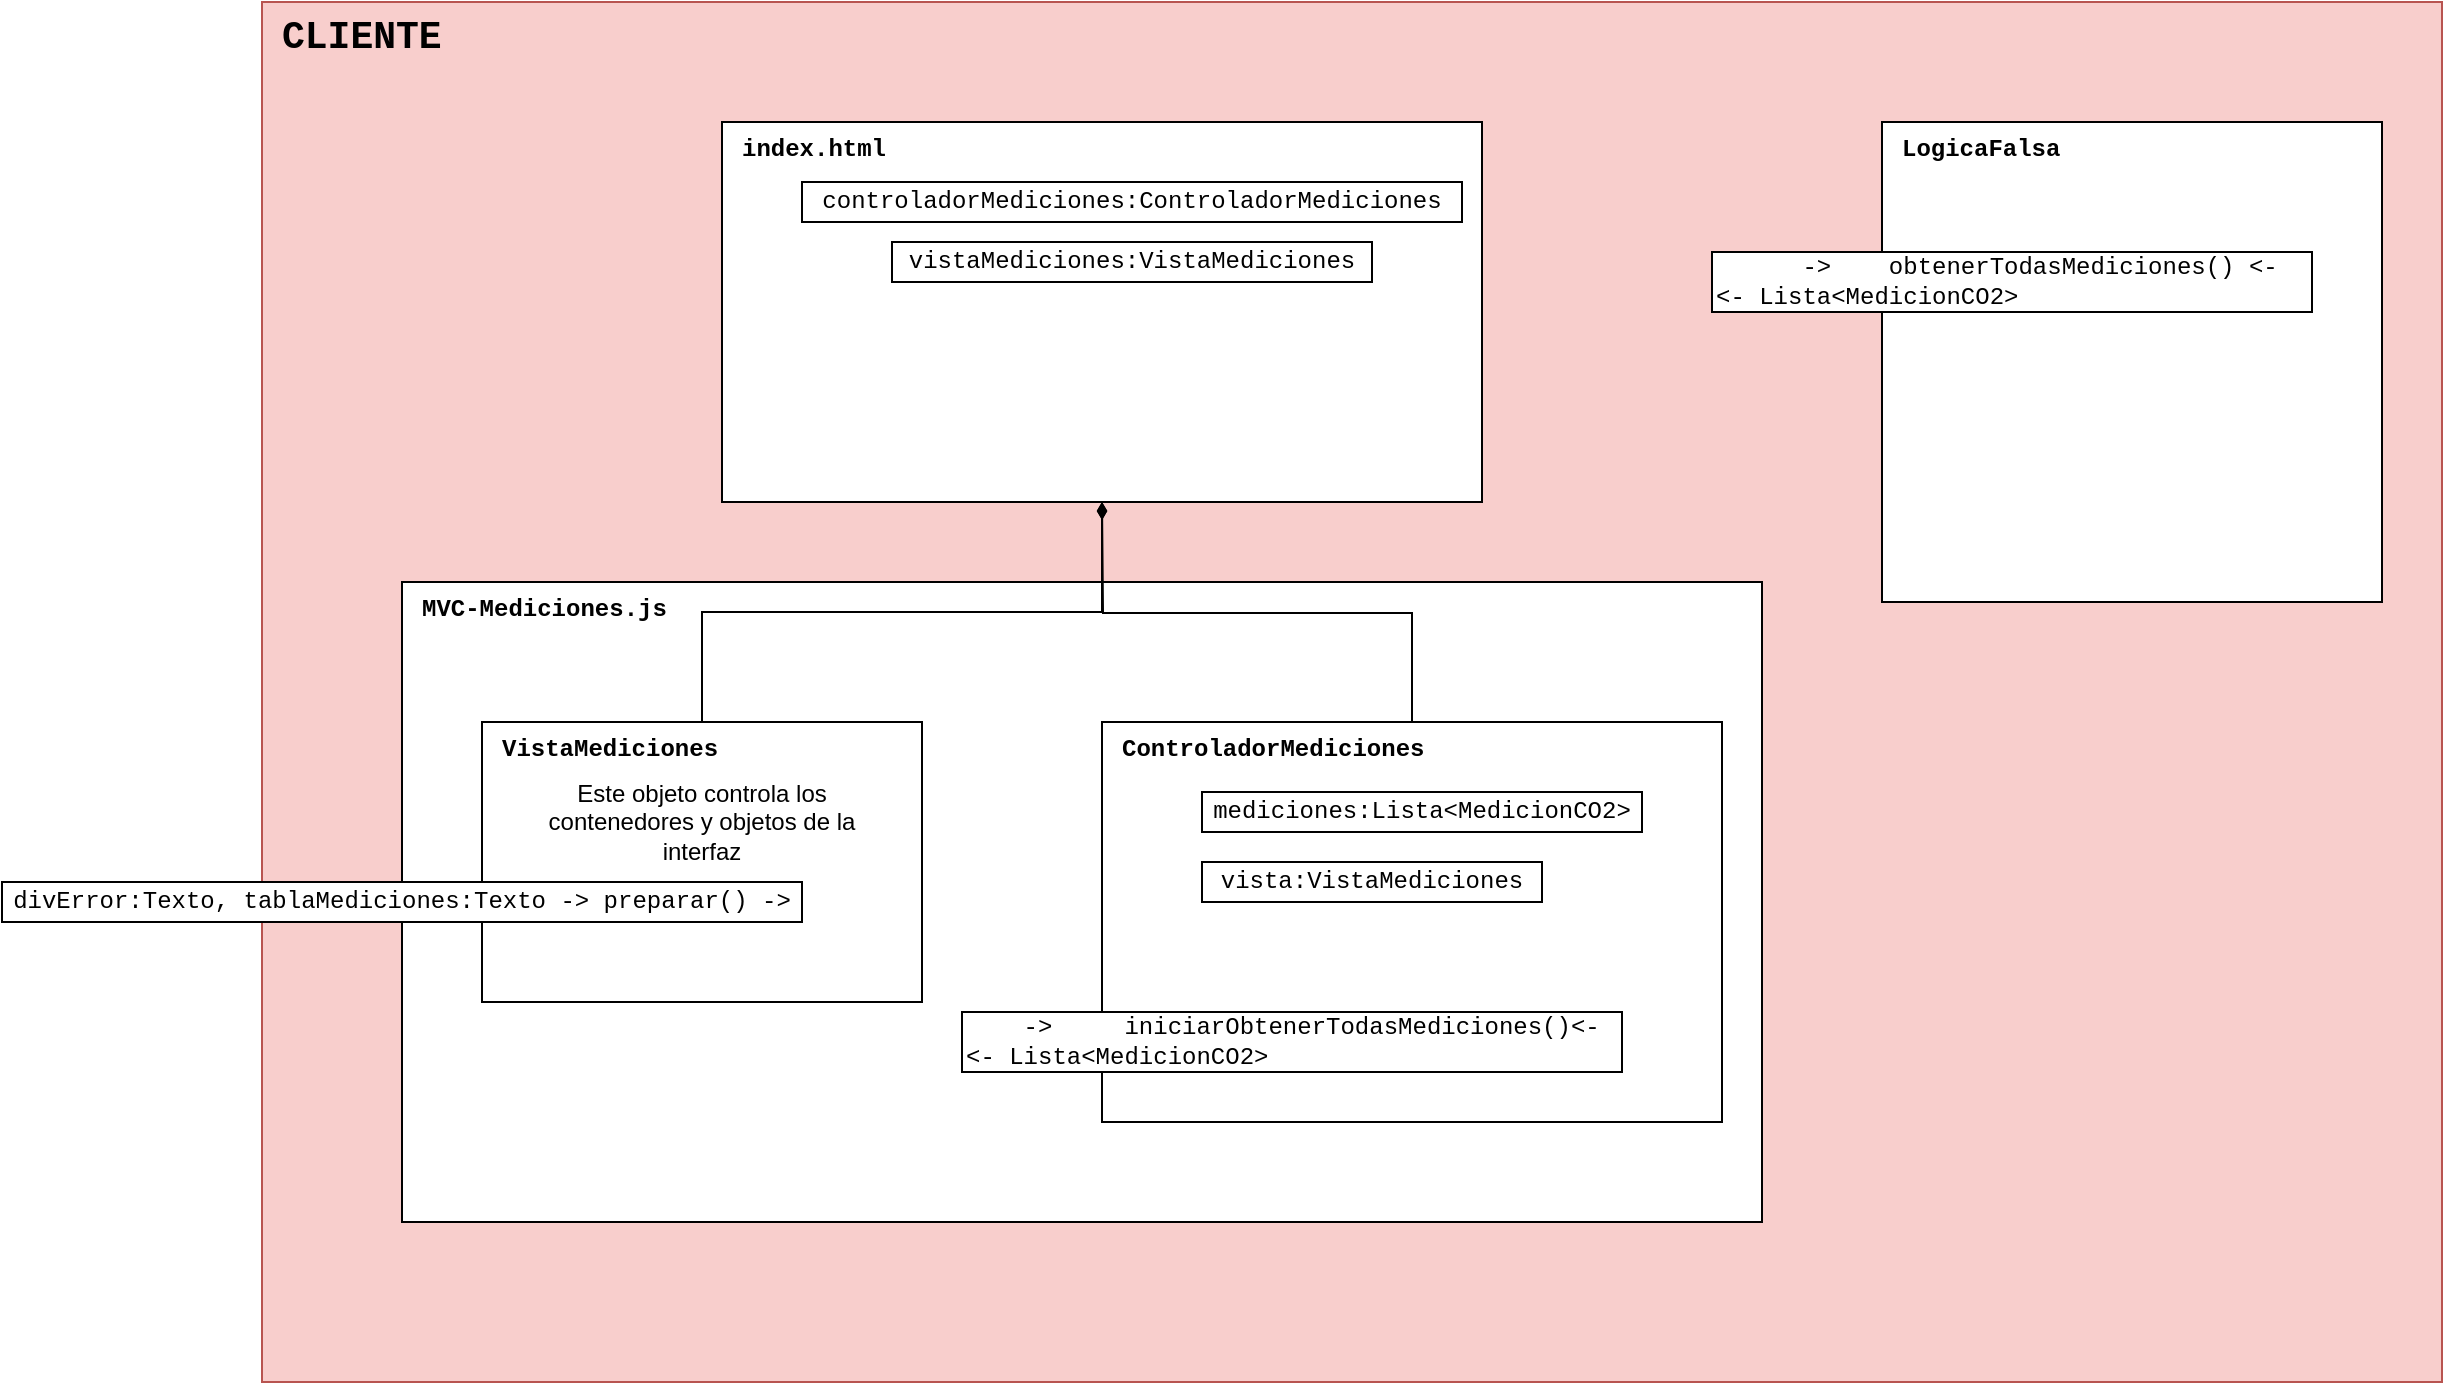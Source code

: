 <mxfile version="15.4.0" type="device"><diagram id="_VnRmLUjp7PX1TyPkau2" name="Página-1"><mxGraphModel dx="1851" dy="592" grid="1" gridSize="10" guides="1" tooltips="1" connect="1" arrows="1" fold="1" page="1" pageScale="1" pageWidth="827" pageHeight="1169" math="0" shadow="0"><root><mxCell id="0"/><mxCell id="1" parent="0"/><mxCell id="bh6cvqIYCq2VEKdziuO1-1" value="&lt;font style=&quot;font-size: 19px&quot; face=&quot;Courier New&quot;&gt;CLIENTE&lt;/font&gt;" style="whiteSpace=wrap;html=1;align=left;verticalAlign=top;fontStyle=1;spacingLeft=8;fillColor=#f8cecc;strokeColor=#b85450;" parent="1" vertex="1"><mxGeometry x="-360" y="110" width="1090" height="690" as="geometry"/></mxCell><mxCell id="bh6cvqIYCq2VEKdziuO1-5" value="LogicaFalsa" style="rounded=0;whiteSpace=wrap;html=1;align=left;verticalAlign=top;fontStyle=1;spacingLeft=8;fontFamily=Courier New;" parent="1" vertex="1"><mxGeometry x="450" y="170" width="250" height="240" as="geometry"/></mxCell><mxCell id="bh6cvqIYCq2VEKdziuO1-7" value="&amp;nbsp; &amp;nbsp; &amp;nbsp; -&amp;gt;&amp;nbsp; &amp;nbsp; obtenerTodasMediciones() &amp;lt;-&lt;br&gt;&amp;lt;- Lista&amp;lt;MedicionCO2&amp;gt;" style="rounded=0;whiteSpace=wrap;html=1;fontFamily=Courier New;autosize=1;align=left;" parent="1" vertex="1"><mxGeometry x="365" y="235" width="300" height="30" as="geometry"/></mxCell><mxCell id="bh6cvqIYCq2VEKdziuO1-8" value="MVC-Mediciones.js" style="rounded=0;whiteSpace=wrap;html=1;align=left;verticalAlign=top;fontStyle=1;spacingLeft=8;fontFamily=Courier New;" parent="1" vertex="1"><mxGeometry x="-290" y="400" width="680" height="320" as="geometry"/></mxCell><mxCell id="5NYKSwx_DRQeV_uag5Dg-2" style="edgeStyle=orthogonalEdgeStyle;rounded=0;orthogonalLoop=1;jettySize=auto;html=1;endArrow=diamondThin;endFill=1;" edge="1" parent="1" source="bh6cvqIYCq2VEKdziuO1-10"><mxGeometry relative="1" as="geometry"><mxPoint x="60" y="360" as="targetPoint"/></mxGeometry></mxCell><mxCell id="bh6cvqIYCq2VEKdziuO1-10" value="ControladorMediciones" style="rounded=0;whiteSpace=wrap;html=1;align=left;verticalAlign=top;fontStyle=1;spacingLeft=8;fontFamily=Courier New;" parent="1" vertex="1"><mxGeometry x="60" y="470" width="310" height="200" as="geometry"/></mxCell><mxCell id="bh6cvqIYCq2VEKdziuO1-12" value="index.html" style="rounded=0;whiteSpace=wrap;html=1;align=left;verticalAlign=top;fontStyle=1;spacingLeft=8;fontFamily=Courier New;" parent="1" vertex="1"><mxGeometry x="-130" y="170" width="380" height="190" as="geometry"/></mxCell><mxCell id="bh6cvqIYCq2VEKdziuO1-13" value="controladorMediciones:ControladorMediciones" style="rounded=0;whiteSpace=wrap;html=1;fontFamily=Courier New;autosize=1;" parent="1" vertex="1"><mxGeometry x="-90" y="200" width="330" height="20" as="geometry"/></mxCell><mxCell id="bh6cvqIYCq2VEKdziuO1-14" value="vistaMediciones:VistaMediciones" style="rounded=0;whiteSpace=wrap;html=1;fontFamily=Courier New;autosize=1;" parent="1" vertex="1"><mxGeometry x="-45" y="230" width="240" height="20" as="geometry"/></mxCell><mxCell id="bh6cvqIYCq2VEKdziuO1-20" value="mediciones:Lista&amp;lt;MedicionCO2&amp;gt;" style="rounded=0;whiteSpace=wrap;html=1;fontFamily=Courier New;autosize=1;" parent="1" vertex="1"><mxGeometry x="110" y="505" width="220" height="20" as="geometry"/></mxCell><mxCell id="bh6cvqIYCq2VEKdziuO1-15" value="&amp;nbsp; &amp;nbsp; -&amp;gt;&amp;nbsp; &amp;nbsp; &amp;nbsp;iniciarObtenerTodasMediciones()&amp;lt;-&lt;br&gt;&lt;span style=&quot;text-align: center&quot;&gt;&amp;lt;- Lista&amp;lt;MedicionCO2&amp;gt;&lt;/span&gt;" style="rounded=0;whiteSpace=wrap;html=1;fontFamily=Courier New;autosize=1;align=left;" parent="1" vertex="1"><mxGeometry x="-10" y="615" width="330" height="30" as="geometry"/></mxCell><mxCell id="5NYKSwx_DRQeV_uag5Dg-1" style="edgeStyle=orthogonalEdgeStyle;rounded=0;orthogonalLoop=1;jettySize=auto;html=1;endArrow=diamondThin;endFill=1;" edge="1" parent="1" source="bh6cvqIYCq2VEKdziuO1-17" target="bh6cvqIYCq2VEKdziuO1-12"><mxGeometry relative="1" as="geometry"/></mxCell><mxCell id="bh6cvqIYCq2VEKdziuO1-17" value="VistaMediciones" style="rounded=0;whiteSpace=wrap;html=1;align=left;verticalAlign=top;fontStyle=1;spacingLeft=8;fontFamily=Courier New;" parent="1" vertex="1"><mxGeometry x="-250" y="470" width="220" height="140" as="geometry"/></mxCell><mxCell id="bh6cvqIYCq2VEKdziuO1-18" value="divError:Texto, tablaMediciones:Texto -&amp;gt; preparar() -&amp;gt;" style="rounded=0;whiteSpace=wrap;html=1;fontFamily=Courier New;autosize=1;" parent="1" vertex="1"><mxGeometry x="-490" y="550" width="400" height="20" as="geometry"/></mxCell><mxCell id="bh6cvqIYCq2VEKdziuO1-21" value="vista:VistaMediciones" style="rounded=0;whiteSpace=wrap;html=1;fontFamily=Courier New;autosize=1;" parent="1" vertex="1"><mxGeometry x="110" y="540" width="170" height="20" as="geometry"/></mxCell><mxCell id="bh6cvqIYCq2VEKdziuO1-22" value="Este objeto controla los contenedores y objetos de la interfaz" style="text;html=1;strokeColor=none;fillColor=none;align=center;verticalAlign=middle;whiteSpace=wrap;rounded=0;" parent="1" vertex="1"><mxGeometry x="-225" y="510" width="170" height="20" as="geometry"/></mxCell></root></mxGraphModel></diagram></mxfile>